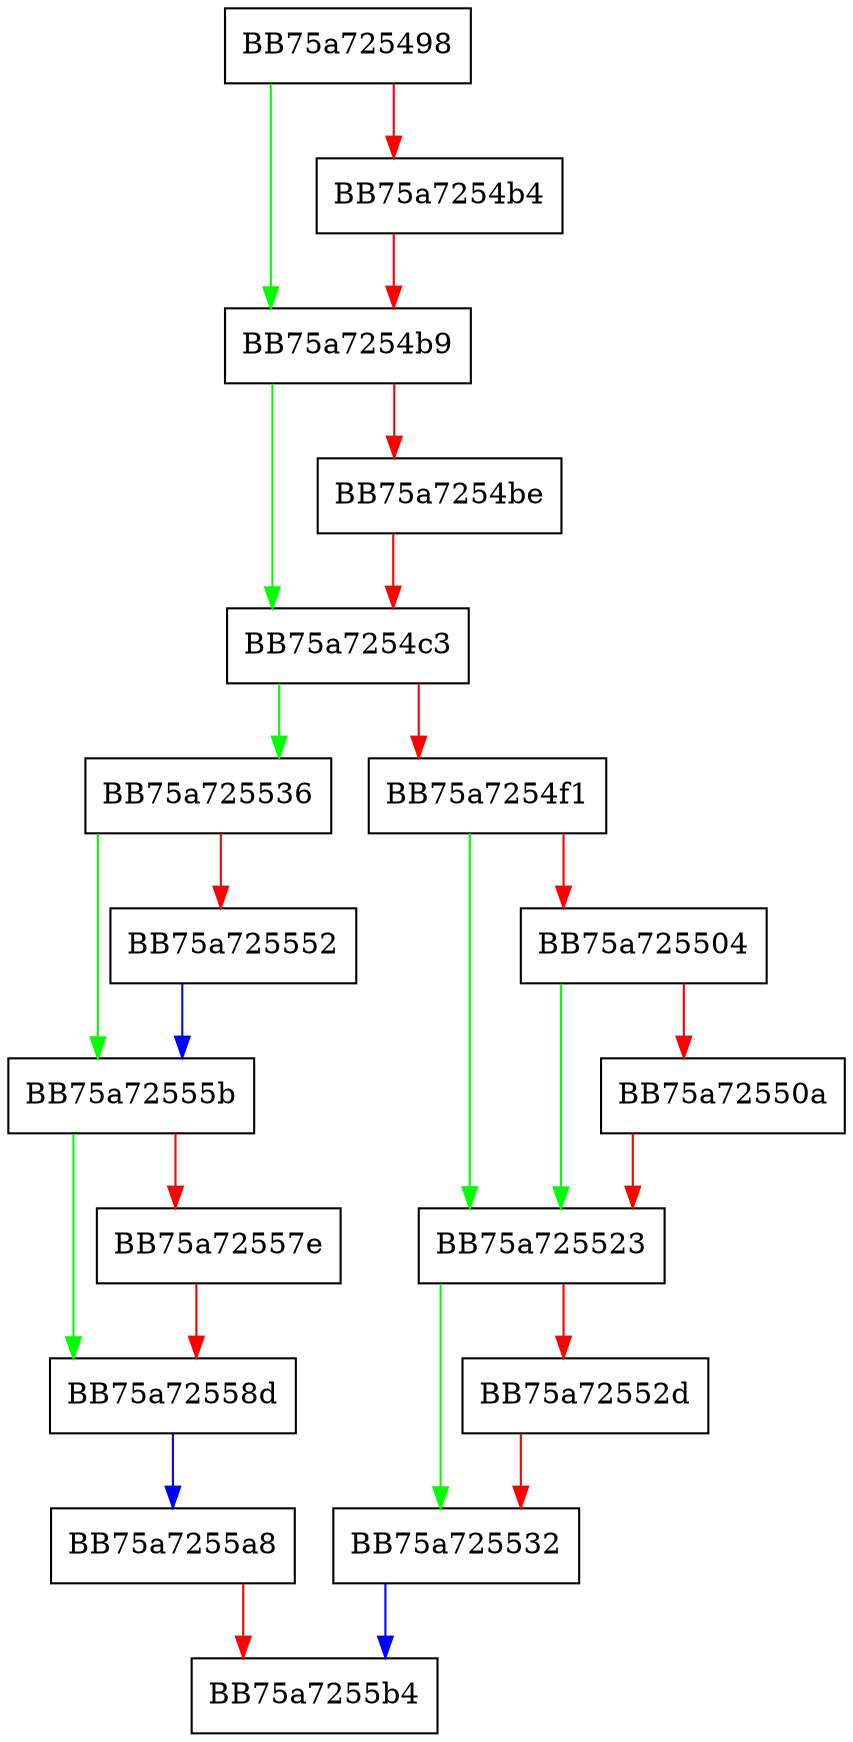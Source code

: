 digraph CreateInstance {
  node [shape="box"];
  graph [splines=ortho];
  BB75a725498 -> BB75a7254b9 [color="green"];
  BB75a725498 -> BB75a7254b4 [color="red"];
  BB75a7254b4 -> BB75a7254b9 [color="red"];
  BB75a7254b9 -> BB75a7254c3 [color="green"];
  BB75a7254b9 -> BB75a7254be [color="red"];
  BB75a7254be -> BB75a7254c3 [color="red"];
  BB75a7254c3 -> BB75a725536 [color="green"];
  BB75a7254c3 -> BB75a7254f1 [color="red"];
  BB75a7254f1 -> BB75a725523 [color="green"];
  BB75a7254f1 -> BB75a725504 [color="red"];
  BB75a725504 -> BB75a725523 [color="green"];
  BB75a725504 -> BB75a72550a [color="red"];
  BB75a72550a -> BB75a725523 [color="red"];
  BB75a725523 -> BB75a725532 [color="green"];
  BB75a725523 -> BB75a72552d [color="red"];
  BB75a72552d -> BB75a725532 [color="red"];
  BB75a725532 -> BB75a7255b4 [color="blue"];
  BB75a725536 -> BB75a72555b [color="green"];
  BB75a725536 -> BB75a725552 [color="red"];
  BB75a725552 -> BB75a72555b [color="blue"];
  BB75a72555b -> BB75a72558d [color="green"];
  BB75a72555b -> BB75a72557e [color="red"];
  BB75a72557e -> BB75a72558d [color="red"];
  BB75a72558d -> BB75a7255a8 [color="blue"];
  BB75a7255a8 -> BB75a7255b4 [color="red"];
}